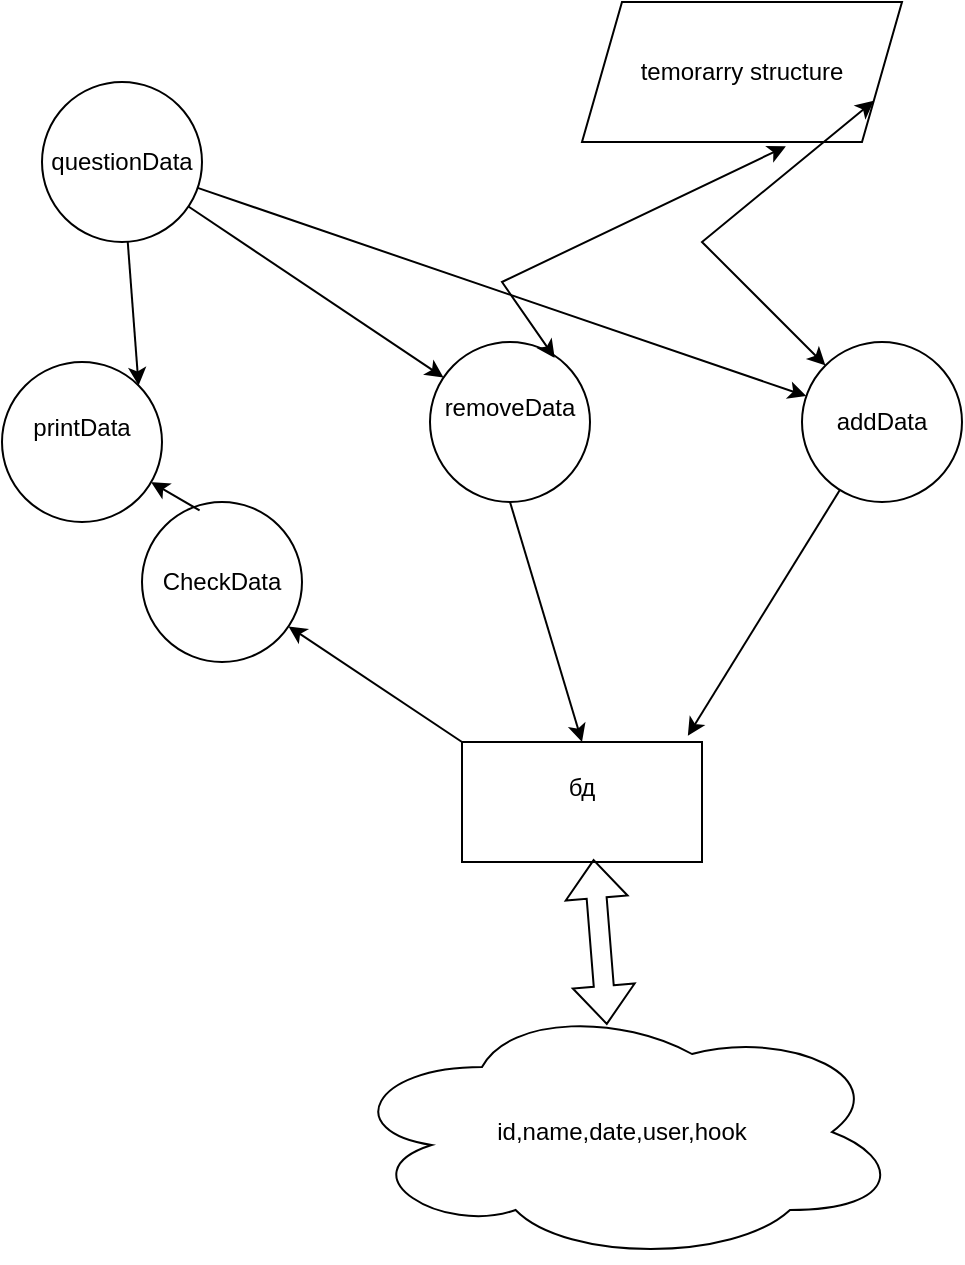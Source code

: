 <mxfile version="23.1.5" type="device">
  <diagram name="Страница — 1" id="QD8C7tTG6nm_mXGDPQDl">
    <mxGraphModel dx="1105" dy="1804" grid="1" gridSize="10" guides="1" tooltips="1" connect="1" arrows="1" fold="1" page="1" pageScale="1" pageWidth="827" pageHeight="1169" math="0" shadow="0">
      <root>
        <mxCell id="0" />
        <mxCell id="1" parent="0" />
        <mxCell id="a_Ar6M0wO6uLuycAa49J-1" value="бд&lt;div&gt;&lt;br/&gt;&lt;/div&gt;" style="rounded=0;whiteSpace=wrap;html=1;" parent="1" vertex="1">
          <mxGeometry x="350" y="280" width="120" height="60" as="geometry" />
        </mxCell>
        <mxCell id="a_Ar6M0wO6uLuycAa49J-2" value="addData" style="ellipse;whiteSpace=wrap;html=1;aspect=fixed;" parent="1" vertex="1">
          <mxGeometry x="520" y="80" width="80" height="80" as="geometry" />
        </mxCell>
        <mxCell id="a_Ar6M0wO6uLuycAa49J-3" value="" style="endArrow=classic;html=1;rounded=0;entryX=0.941;entryY=-0.052;entryDx=0;entryDy=0;entryPerimeter=0;" parent="1" source="a_Ar6M0wO6uLuycAa49J-2" target="a_Ar6M0wO6uLuycAa49J-1" edge="1">
          <mxGeometry width="50" height="50" relative="1" as="geometry">
            <mxPoint x="490" y="290" as="sourcePoint" />
            <mxPoint x="540" y="240" as="targetPoint" />
          </mxGeometry>
        </mxCell>
        <mxCell id="a_Ar6M0wO6uLuycAa49J-4" value="removeData&lt;div&gt;&lt;br/&gt;&lt;/div&gt;" style="ellipse;whiteSpace=wrap;html=1;aspect=fixed;" parent="1" vertex="1">
          <mxGeometry x="334" y="80" width="80" height="80" as="geometry" />
        </mxCell>
        <mxCell id="a_Ar6M0wO6uLuycAa49J-5" value="" style="endArrow=classic;html=1;rounded=0;exitX=0.5;exitY=1;exitDx=0;exitDy=0;entryX=0.5;entryY=0;entryDx=0;entryDy=0;" parent="1" source="a_Ar6M0wO6uLuycAa49J-4" target="a_Ar6M0wO6uLuycAa49J-1" edge="1">
          <mxGeometry width="50" height="50" relative="1" as="geometry">
            <mxPoint x="520" y="310" as="sourcePoint" />
            <mxPoint x="570" y="260" as="targetPoint" />
          </mxGeometry>
        </mxCell>
        <mxCell id="a_Ar6M0wO6uLuycAa49J-6" value="CheckData" style="ellipse;whiteSpace=wrap;html=1;aspect=fixed;" parent="1" vertex="1">
          <mxGeometry x="190" y="160" width="80" height="80" as="geometry" />
        </mxCell>
        <mxCell id="a_Ar6M0wO6uLuycAa49J-8" value="" style="endArrow=classic;html=1;rounded=0;exitX=0;exitY=0;exitDx=0;exitDy=0;" parent="1" source="a_Ar6M0wO6uLuycAa49J-1" target="a_Ar6M0wO6uLuycAa49J-6" edge="1">
          <mxGeometry width="50" height="50" relative="1" as="geometry">
            <mxPoint x="460" y="310" as="sourcePoint" />
            <mxPoint x="510" y="260" as="targetPoint" />
          </mxGeometry>
        </mxCell>
        <mxCell id="a_Ar6M0wO6uLuycAa49J-11" value="printData&lt;div&gt;&lt;br/&gt;&lt;/div&gt;" style="ellipse;whiteSpace=wrap;html=1;aspect=fixed;" parent="1" vertex="1">
          <mxGeometry x="120" y="90" width="80" height="80" as="geometry" />
        </mxCell>
        <mxCell id="a_Ar6M0wO6uLuycAa49J-12" value="" style="endArrow=classic;html=1;rounded=0;exitX=0.36;exitY=0.053;exitDx=0;exitDy=0;exitPerimeter=0;" parent="1" source="a_Ar6M0wO6uLuycAa49J-6" target="a_Ar6M0wO6uLuycAa49J-11" edge="1">
          <mxGeometry width="50" height="50" relative="1" as="geometry">
            <mxPoint x="530" y="200" as="sourcePoint" />
            <mxPoint x="580" y="150" as="targetPoint" />
          </mxGeometry>
        </mxCell>
        <mxCell id="a_Ar6M0wO6uLuycAa49J-13" value="temorarry structure" style="shape=parallelogram;perimeter=parallelogramPerimeter;whiteSpace=wrap;html=1;fixedSize=1;" parent="1" vertex="1">
          <mxGeometry x="410" y="-90" width="160" height="70" as="geometry" />
        </mxCell>
        <mxCell id="a_Ar6M0wO6uLuycAa49J-14" value="" style="endArrow=classic;startArrow=classic;html=1;rounded=0;entryX=0.637;entryY=1.031;entryDx=0;entryDy=0;entryPerimeter=0;exitX=0.779;exitY=0.099;exitDx=0;exitDy=0;exitPerimeter=0;" parent="1" source="a_Ar6M0wO6uLuycAa49J-4" target="a_Ar6M0wO6uLuycAa49J-13" edge="1">
          <mxGeometry width="50" height="50" relative="1" as="geometry">
            <mxPoint x="380" y="100" as="sourcePoint" />
            <mxPoint x="430" y="50" as="targetPoint" />
            <Array as="points">
              <mxPoint x="370" y="50" />
            </Array>
          </mxGeometry>
        </mxCell>
        <mxCell id="a_Ar6M0wO6uLuycAa49J-15" value="" style="endArrow=classic;startArrow=classic;html=1;rounded=0;entryX=1;entryY=0.75;entryDx=0;entryDy=0;" parent="1" source="a_Ar6M0wO6uLuycAa49J-2" target="a_Ar6M0wO6uLuycAa49J-13" edge="1">
          <mxGeometry width="50" height="50" relative="1" as="geometry">
            <mxPoint x="380" y="100" as="sourcePoint" />
            <mxPoint x="430" y="50" as="targetPoint" />
            <Array as="points">
              <mxPoint x="470" y="30" />
            </Array>
          </mxGeometry>
        </mxCell>
        <mxCell id="a_Ar6M0wO6uLuycAa49J-16" value="id,name,date,user,hook" style="ellipse;shape=cloud;whiteSpace=wrap;html=1;" parent="1" vertex="1">
          <mxGeometry x="290" y="410" width="280" height="130" as="geometry" />
        </mxCell>
        <mxCell id="a_Ar6M0wO6uLuycAa49J-17" value="" style="shape=flexArrow;endArrow=classic;startArrow=classic;html=1;rounded=0;entryX=0.548;entryY=0.976;entryDx=0;entryDy=0;entryPerimeter=0;exitX=0.473;exitY=0.088;exitDx=0;exitDy=0;exitPerimeter=0;" parent="1" source="a_Ar6M0wO6uLuycAa49J-16" target="a_Ar6M0wO6uLuycAa49J-1" edge="1">
          <mxGeometry width="100" height="100" relative="1" as="geometry">
            <mxPoint x="410" y="410" as="sourcePoint" />
            <mxPoint x="510" y="310" as="targetPoint" />
          </mxGeometry>
        </mxCell>
        <mxCell id="mwRVVMJPG9YHthEBIu6b-2" value="questionData" style="ellipse;whiteSpace=wrap;html=1;aspect=fixed;" vertex="1" parent="1">
          <mxGeometry x="140" y="-50" width="80" height="80" as="geometry" />
        </mxCell>
        <mxCell id="mwRVVMJPG9YHthEBIu6b-3" value="" style="endArrow=classic;html=1;rounded=0;entryX=1;entryY=0;entryDx=0;entryDy=0;" edge="1" parent="1" source="mwRVVMJPG9YHthEBIu6b-2" target="a_Ar6M0wO6uLuycAa49J-11">
          <mxGeometry width="50" height="50" relative="1" as="geometry">
            <mxPoint x="490" y="220" as="sourcePoint" />
            <mxPoint x="540" y="170" as="targetPoint" />
          </mxGeometry>
        </mxCell>
        <mxCell id="mwRVVMJPG9YHthEBIu6b-4" value="" style="endArrow=classic;html=1;rounded=0;" edge="1" parent="1" source="mwRVVMJPG9YHthEBIu6b-2" target="a_Ar6M0wO6uLuycAa49J-4">
          <mxGeometry width="50" height="50" relative="1" as="geometry">
            <mxPoint x="490" y="220" as="sourcePoint" />
            <mxPoint x="540" y="170" as="targetPoint" />
          </mxGeometry>
        </mxCell>
        <mxCell id="mwRVVMJPG9YHthEBIu6b-5" value="" style="endArrow=classic;html=1;rounded=0;" edge="1" parent="1" source="mwRVVMJPG9YHthEBIu6b-2" target="a_Ar6M0wO6uLuycAa49J-2">
          <mxGeometry width="50" height="50" relative="1" as="geometry">
            <mxPoint x="490" y="220" as="sourcePoint" />
            <mxPoint x="540" y="170" as="targetPoint" />
          </mxGeometry>
        </mxCell>
      </root>
    </mxGraphModel>
  </diagram>
</mxfile>
